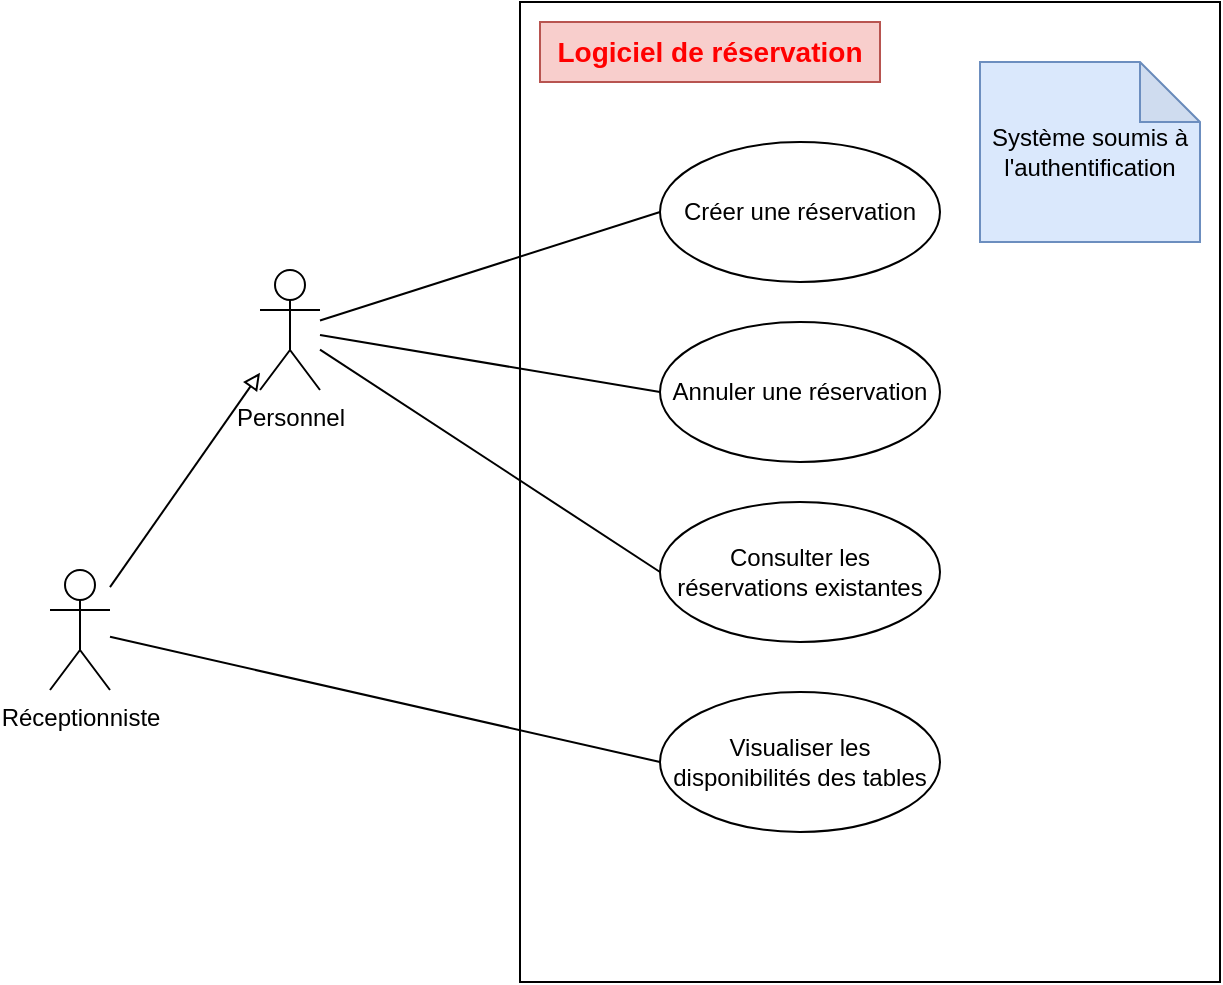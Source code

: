 <mxfile version="27.0.6">
  <diagram name="Page-1" id="G1MS4BEMhZZGdKrGg-kR">
    <mxGraphModel dx="898" dy="750" grid="1" gridSize="10" guides="1" tooltips="1" connect="1" arrows="1" fold="1" page="1" pageScale="1" pageWidth="827" pageHeight="1169" math="0" shadow="0">
      <root>
        <mxCell id="0" />
        <mxCell id="1" parent="0" />
        <mxCell id="ILdGlqZtgMftyd_i-rPF-1" value="" style="rounded=0;whiteSpace=wrap;html=1;" parent="1" vertex="1">
          <mxGeometry x="330" y="80" width="350" height="490" as="geometry" />
        </mxCell>
        <mxCell id="ILdGlqZtgMftyd_i-rPF-6" style="rounded=0;orthogonalLoop=1;jettySize=auto;html=1;endArrow=block;endFill=0;" parent="1" source="ILdGlqZtgMftyd_i-rPF-2" target="ILdGlqZtgMftyd_i-rPF-4" edge="1">
          <mxGeometry relative="1" as="geometry" />
        </mxCell>
        <mxCell id="ILdGlqZtgMftyd_i-rPF-8" style="rounded=0;orthogonalLoop=1;jettySize=auto;html=1;entryX=0;entryY=0.5;entryDx=0;entryDy=0;endArrow=none;startFill=0;" parent="1" source="ILdGlqZtgMftyd_i-rPF-2" target="ILdGlqZtgMftyd_i-rPF-7" edge="1">
          <mxGeometry relative="1" as="geometry" />
        </mxCell>
        <mxCell id="ILdGlqZtgMftyd_i-rPF-2" value="Réceptionniste" style="shape=umlActor;verticalLabelPosition=bottom;verticalAlign=top;html=1;outlineConnect=0;" parent="1" vertex="1">
          <mxGeometry x="95" y="364" width="30" height="60" as="geometry" />
        </mxCell>
        <mxCell id="ILdGlqZtgMftyd_i-rPF-12" style="rounded=0;orthogonalLoop=1;jettySize=auto;html=1;entryX=0;entryY=0.5;entryDx=0;entryDy=0;endArrow=none;startFill=0;" parent="1" source="ILdGlqZtgMftyd_i-rPF-4" target="ILdGlqZtgMftyd_i-rPF-9" edge="1">
          <mxGeometry relative="1" as="geometry" />
        </mxCell>
        <mxCell id="ILdGlqZtgMftyd_i-rPF-13" style="rounded=0;orthogonalLoop=1;jettySize=auto;html=1;entryX=0;entryY=0.5;entryDx=0;entryDy=0;endArrow=none;startFill=0;" parent="1" source="ILdGlqZtgMftyd_i-rPF-4" target="ILdGlqZtgMftyd_i-rPF-10" edge="1">
          <mxGeometry relative="1" as="geometry" />
        </mxCell>
        <mxCell id="ILdGlqZtgMftyd_i-rPF-14" style="rounded=0;orthogonalLoop=1;jettySize=auto;html=1;entryX=0;entryY=0.5;entryDx=0;entryDy=0;endArrow=none;startFill=0;" parent="1" source="ILdGlqZtgMftyd_i-rPF-4" target="ILdGlqZtgMftyd_i-rPF-11" edge="1">
          <mxGeometry relative="1" as="geometry" />
        </mxCell>
        <mxCell id="ILdGlqZtgMftyd_i-rPF-4" value="Personnel" style="shape=umlActor;verticalLabelPosition=bottom;verticalAlign=top;html=1;outlineConnect=0;" parent="1" vertex="1">
          <mxGeometry x="200" y="214" width="30" height="60" as="geometry" />
        </mxCell>
        <mxCell id="ILdGlqZtgMftyd_i-rPF-7" value="Visualiser les disponibilités des tables" style="ellipse;whiteSpace=wrap;html=1;" parent="1" vertex="1">
          <mxGeometry x="400" y="425" width="140" height="70" as="geometry" />
        </mxCell>
        <mxCell id="ILdGlqZtgMftyd_i-rPF-9" value="Créer une réservation" style="ellipse;whiteSpace=wrap;html=1;" parent="1" vertex="1">
          <mxGeometry x="400" y="150" width="140" height="70" as="geometry" />
        </mxCell>
        <mxCell id="ILdGlqZtgMftyd_i-rPF-10" value="Annuler une réservation" style="ellipse;whiteSpace=wrap;html=1;" parent="1" vertex="1">
          <mxGeometry x="400" y="240" width="140" height="70" as="geometry" />
        </mxCell>
        <mxCell id="ILdGlqZtgMftyd_i-rPF-11" value="Consulter les réservations existantes" style="ellipse;whiteSpace=wrap;html=1;" parent="1" vertex="1">
          <mxGeometry x="400" y="330" width="140" height="70" as="geometry" />
        </mxCell>
        <mxCell id="ILdGlqZtgMftyd_i-rPF-15" value="&lt;font style=&quot;color: light-dark(rgb(255, 0, 0), rgb(237, 237, 237)); font-size: 14px;&quot;&gt;&lt;b&gt;Logiciel de réservation&lt;/b&gt;&lt;/font&gt;" style="text;html=1;align=center;verticalAlign=middle;whiteSpace=wrap;rounded=0;fillColor=#f8cecc;strokeColor=#b85450;" parent="1" vertex="1">
          <mxGeometry x="340" y="90" width="170" height="30" as="geometry" />
        </mxCell>
        <mxCell id="9FznoxcNDnIQ5v2ejwhF-1" value="Système soumis à l&#39;authentification" style="shape=note;whiteSpace=wrap;html=1;backgroundOutline=1;darkOpacity=0.05;fillColor=#dae8fc;strokeColor=#6c8ebf;" parent="1" vertex="1">
          <mxGeometry x="560" y="110" width="110" height="90" as="geometry" />
        </mxCell>
      </root>
    </mxGraphModel>
  </diagram>
</mxfile>
